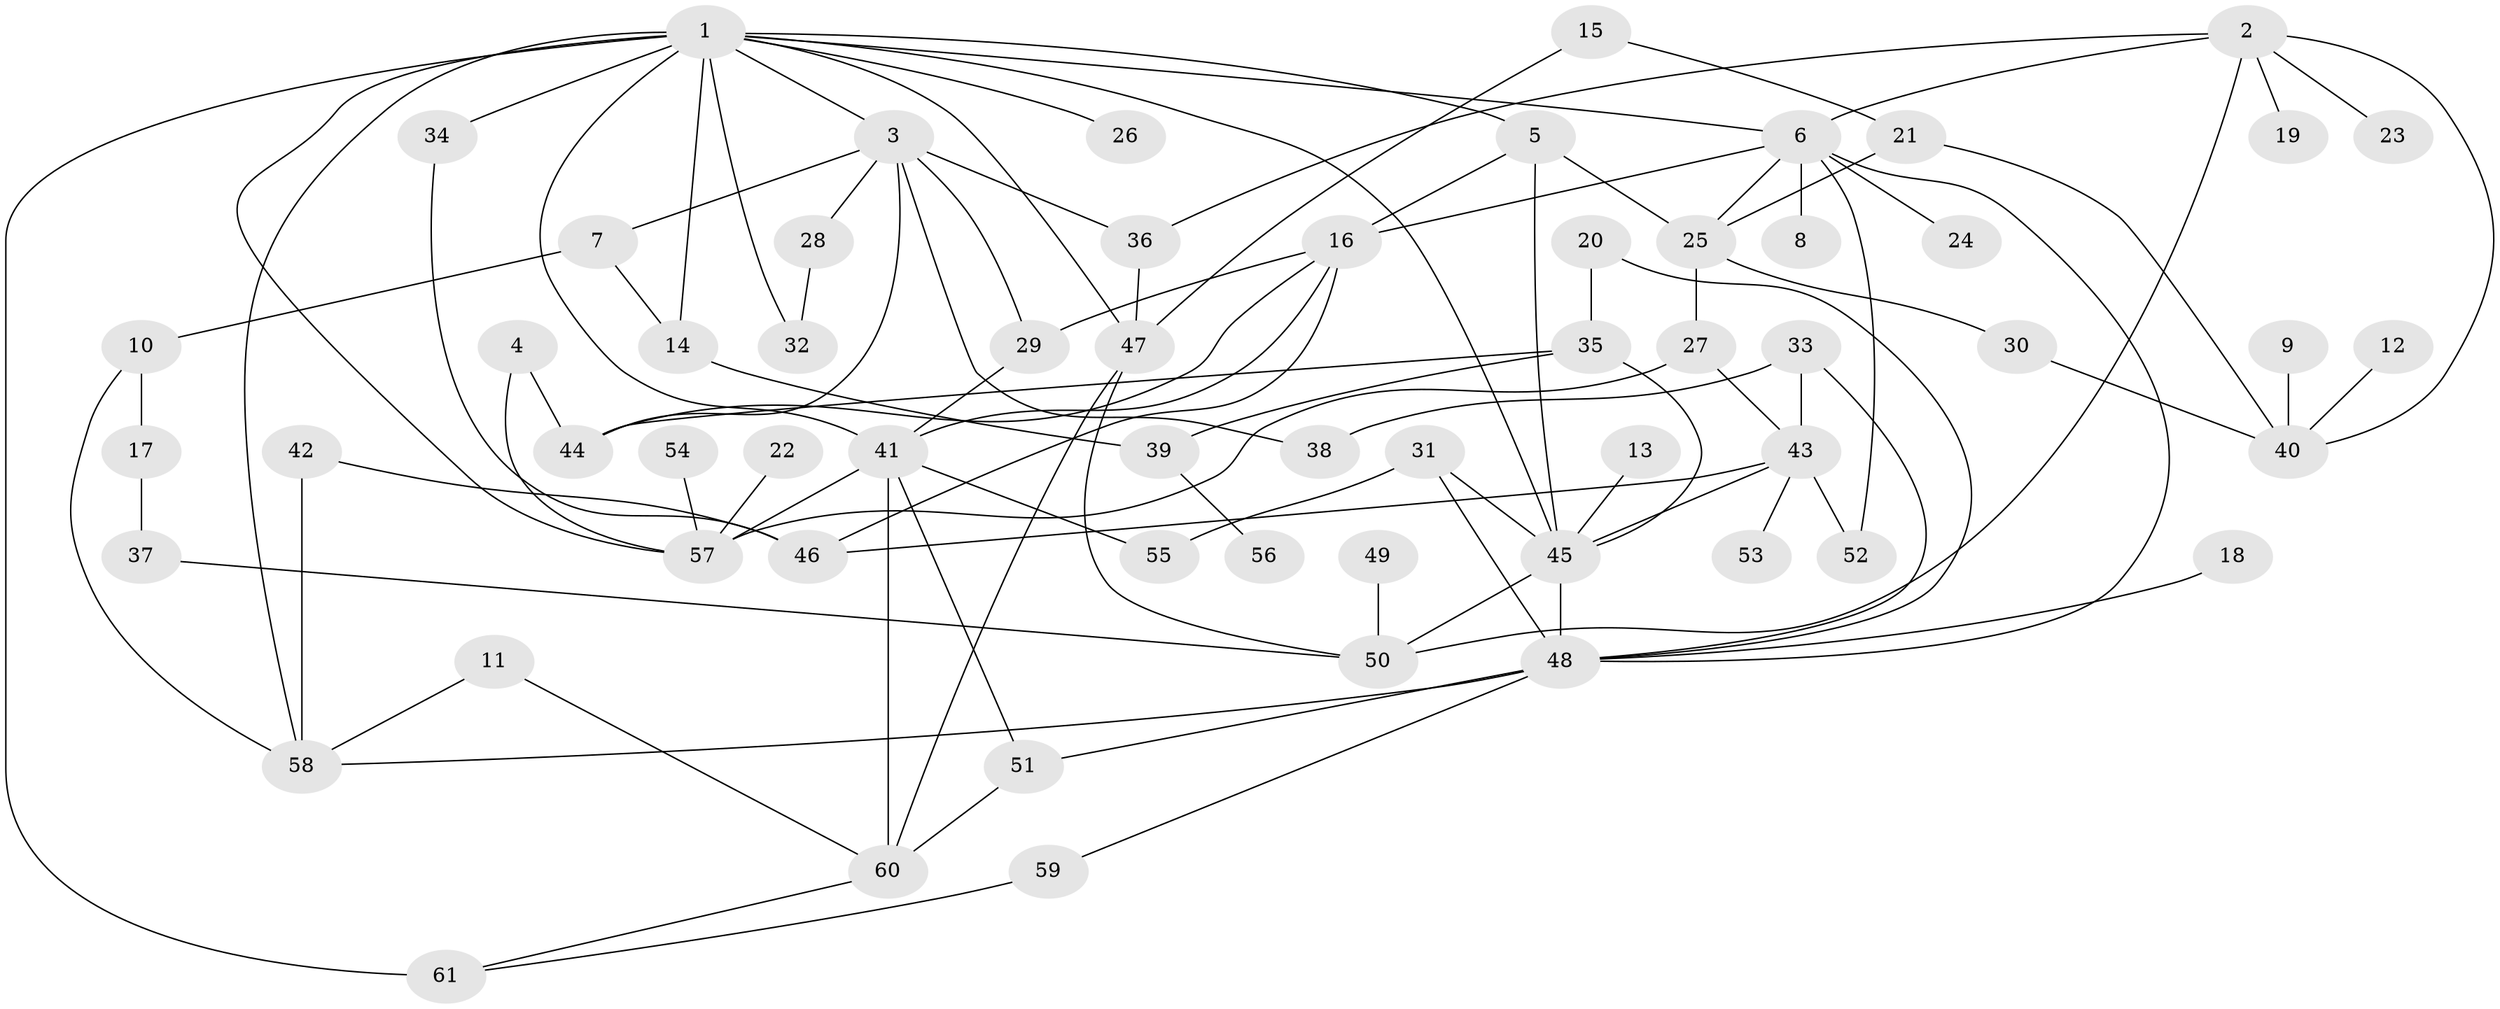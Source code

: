 // original degree distribution, {9: 0.008264462809917356, 5: 0.049586776859504134, 7: 0.01652892561983471, 6: 0.03305785123966942, 3: 0.2396694214876033, 8: 0.008264462809917356, 4: 0.09090909090909091, 2: 0.35537190082644626, 1: 0.19834710743801653}
// Generated by graph-tools (version 1.1) at 2025/25/03/09/25 03:25:30]
// undirected, 61 vertices, 101 edges
graph export_dot {
graph [start="1"]
  node [color=gray90,style=filled];
  1;
  2;
  3;
  4;
  5;
  6;
  7;
  8;
  9;
  10;
  11;
  12;
  13;
  14;
  15;
  16;
  17;
  18;
  19;
  20;
  21;
  22;
  23;
  24;
  25;
  26;
  27;
  28;
  29;
  30;
  31;
  32;
  33;
  34;
  35;
  36;
  37;
  38;
  39;
  40;
  41;
  42;
  43;
  44;
  45;
  46;
  47;
  48;
  49;
  50;
  51;
  52;
  53;
  54;
  55;
  56;
  57;
  58;
  59;
  60;
  61;
  1 -- 3 [weight=1.0];
  1 -- 5 [weight=1.0];
  1 -- 6 [weight=1.0];
  1 -- 14 [weight=1.0];
  1 -- 26 [weight=1.0];
  1 -- 32 [weight=1.0];
  1 -- 34 [weight=1.0];
  1 -- 41 [weight=1.0];
  1 -- 45 [weight=1.0];
  1 -- 47 [weight=1.0];
  1 -- 57 [weight=1.0];
  1 -- 58 [weight=1.0];
  1 -- 61 [weight=2.0];
  2 -- 6 [weight=1.0];
  2 -- 19 [weight=1.0];
  2 -- 23 [weight=1.0];
  2 -- 36 [weight=1.0];
  2 -- 40 [weight=1.0];
  2 -- 50 [weight=1.0];
  3 -- 7 [weight=1.0];
  3 -- 28 [weight=1.0];
  3 -- 29 [weight=1.0];
  3 -- 36 [weight=1.0];
  3 -- 38 [weight=1.0];
  3 -- 44 [weight=1.0];
  4 -- 44 [weight=1.0];
  4 -- 57 [weight=1.0];
  5 -- 16 [weight=1.0];
  5 -- 25 [weight=1.0];
  5 -- 45 [weight=1.0];
  6 -- 8 [weight=1.0];
  6 -- 16 [weight=1.0];
  6 -- 24 [weight=1.0];
  6 -- 25 [weight=1.0];
  6 -- 48 [weight=1.0];
  6 -- 52 [weight=1.0];
  7 -- 10 [weight=1.0];
  7 -- 14 [weight=1.0];
  9 -- 40 [weight=1.0];
  10 -- 17 [weight=1.0];
  10 -- 58 [weight=1.0];
  11 -- 58 [weight=1.0];
  11 -- 60 [weight=1.0];
  12 -- 40 [weight=1.0];
  13 -- 45 [weight=1.0];
  14 -- 39 [weight=1.0];
  15 -- 21 [weight=1.0];
  15 -- 47 [weight=1.0];
  16 -- 29 [weight=1.0];
  16 -- 41 [weight=1.0];
  16 -- 44 [weight=1.0];
  16 -- 46 [weight=1.0];
  17 -- 37 [weight=1.0];
  18 -- 48 [weight=1.0];
  20 -- 35 [weight=1.0];
  20 -- 48 [weight=1.0];
  21 -- 25 [weight=1.0];
  21 -- 40 [weight=1.0];
  22 -- 57 [weight=2.0];
  25 -- 27 [weight=1.0];
  25 -- 30 [weight=1.0];
  27 -- 43 [weight=1.0];
  27 -- 57 [weight=1.0];
  28 -- 32 [weight=1.0];
  29 -- 41 [weight=1.0];
  30 -- 40 [weight=1.0];
  31 -- 45 [weight=1.0];
  31 -- 48 [weight=1.0];
  31 -- 55 [weight=1.0];
  33 -- 38 [weight=1.0];
  33 -- 43 [weight=1.0];
  33 -- 48 [weight=1.0];
  34 -- 46 [weight=1.0];
  35 -- 39 [weight=1.0];
  35 -- 44 [weight=1.0];
  35 -- 45 [weight=1.0];
  36 -- 47 [weight=1.0];
  37 -- 50 [weight=1.0];
  39 -- 56 [weight=1.0];
  41 -- 51 [weight=1.0];
  41 -- 55 [weight=1.0];
  41 -- 57 [weight=1.0];
  41 -- 60 [weight=1.0];
  42 -- 46 [weight=1.0];
  42 -- 58 [weight=1.0];
  43 -- 45 [weight=1.0];
  43 -- 46 [weight=1.0];
  43 -- 52 [weight=1.0];
  43 -- 53 [weight=1.0];
  45 -- 48 [weight=1.0];
  45 -- 50 [weight=1.0];
  47 -- 50 [weight=1.0];
  47 -- 60 [weight=1.0];
  48 -- 51 [weight=1.0];
  48 -- 58 [weight=1.0];
  48 -- 59 [weight=1.0];
  49 -- 50 [weight=1.0];
  51 -- 60 [weight=1.0];
  54 -- 57 [weight=1.0];
  59 -- 61 [weight=1.0];
  60 -- 61 [weight=1.0];
}
